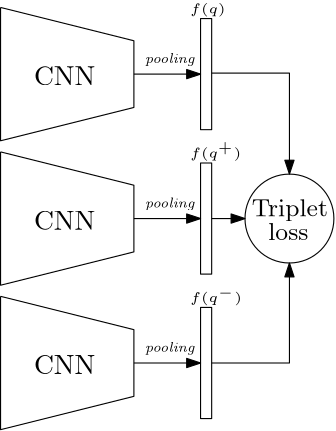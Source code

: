 <?xml version="1.0"?>
<!DOCTYPE ipe SYSTEM "ipe.dtd">
<ipe version="70206" creator="Ipe 7.2.7">
<info created="D:20180611165435" modified="D:20180611171058"/>
<ipestyle name="basic">
<symbol name="arrow/arc(spx)">
<path stroke="sym-stroke" fill="sym-stroke" pen="sym-pen">
0 0 m
-1 0.333 l
-1 -0.333 l
h
</path>
</symbol>
<symbol name="arrow/farc(spx)">
<path stroke="sym-stroke" fill="white" pen="sym-pen">
0 0 m
-1 0.333 l
-1 -0.333 l
h
</path>
</symbol>
<symbol name="arrow/ptarc(spx)">
<path stroke="sym-stroke" fill="sym-stroke" pen="sym-pen">
0 0 m
-1 0.333 l
-0.8 0 l
-1 -0.333 l
h
</path>
</symbol>
<symbol name="arrow/fptarc(spx)">
<path stroke="sym-stroke" fill="white" pen="sym-pen">
0 0 m
-1 0.333 l
-0.8 0 l
-1 -0.333 l
h
</path>
</symbol>
<symbol name="mark/circle(sx)" transformations="translations">
<path fill="sym-stroke">
0.6 0 0 0.6 0 0 e
0.4 0 0 0.4 0 0 e
</path>
</symbol>
<symbol name="mark/disk(sx)" transformations="translations">
<path fill="sym-stroke">
0.6 0 0 0.6 0 0 e
</path>
</symbol>
<symbol name="mark/fdisk(sfx)" transformations="translations">
<group>
<path fill="sym-fill">
0.5 0 0 0.5 0 0 e
</path>
<path fill="sym-stroke" fillrule="eofill">
0.6 0 0 0.6 0 0 e
0.4 0 0 0.4 0 0 e
</path>
</group>
</symbol>
<symbol name="mark/box(sx)" transformations="translations">
<path fill="sym-stroke" fillrule="eofill">
-0.6 -0.6 m
0.6 -0.6 l
0.6 0.6 l
-0.6 0.6 l
h
-0.4 -0.4 m
0.4 -0.4 l
0.4 0.4 l
-0.4 0.4 l
h
</path>
</symbol>
<symbol name="mark/square(sx)" transformations="translations">
<path fill="sym-stroke">
-0.6 -0.6 m
0.6 -0.6 l
0.6 0.6 l
-0.6 0.6 l
h
</path>
</symbol>
<symbol name="mark/fsquare(sfx)" transformations="translations">
<group>
<path fill="sym-fill">
-0.5 -0.5 m
0.5 -0.5 l
0.5 0.5 l
-0.5 0.5 l
h
</path>
<path fill="sym-stroke" fillrule="eofill">
-0.6 -0.6 m
0.6 -0.6 l
0.6 0.6 l
-0.6 0.6 l
h
-0.4 -0.4 m
0.4 -0.4 l
0.4 0.4 l
-0.4 0.4 l
h
</path>
</group>
</symbol>
<symbol name="mark/cross(sx)" transformations="translations">
<group>
<path fill="sym-stroke">
-0.43 -0.57 m
0.57 0.43 l
0.43 0.57 l
-0.57 -0.43 l
h
</path>
<path fill="sym-stroke">
-0.43 0.57 m
0.57 -0.43 l
0.43 -0.57 l
-0.57 0.43 l
h
</path>
</group>
</symbol>
<symbol name="arrow/fnormal(spx)">
<path stroke="sym-stroke" fill="white" pen="sym-pen">
0 0 m
-1 0.333 l
-1 -0.333 l
h
</path>
</symbol>
<symbol name="arrow/pointed(spx)">
<path stroke="sym-stroke" fill="sym-stroke" pen="sym-pen">
0 0 m
-1 0.333 l
-0.8 0 l
-1 -0.333 l
h
</path>
</symbol>
<symbol name="arrow/fpointed(spx)">
<path stroke="sym-stroke" fill="white" pen="sym-pen">
0 0 m
-1 0.333 l
-0.8 0 l
-1 -0.333 l
h
</path>
</symbol>
<symbol name="arrow/linear(spx)">
<path stroke="sym-stroke" pen="sym-pen">
-1 0.333 m
0 0 l
-1 -0.333 l
</path>
</symbol>
<symbol name="arrow/fdouble(spx)">
<path stroke="sym-stroke" fill="white" pen="sym-pen">
0 0 m
-1 0.333 l
-1 -0.333 l
h
-1 0 m
-2 0.333 l
-2 -0.333 l
h
</path>
</symbol>
<symbol name="arrow/double(spx)">
<path stroke="sym-stroke" fill="sym-stroke" pen="sym-pen">
0 0 m
-1 0.333 l
-1 -0.333 l
h
-1 0 m
-2 0.333 l
-2 -0.333 l
h
</path>
</symbol>
<pen name="heavier" value="0.8"/>
<pen name="fat" value="1.2"/>
<pen name="ultrafat" value="2"/>
<symbolsize name="large" value="5"/>
<symbolsize name="small" value="2"/>
<symbolsize name="tiny" value="1.1"/>
<arrowsize name="large" value="10"/>
<arrowsize name="small" value="5"/>
<arrowsize name="tiny" value="3"/>
<color name="red" value="1 0 0"/>
<color name="green" value="0 1 0"/>
<color name="blue" value="0 0 1"/>
<color name="yellow" value="1 1 0"/>
<color name="orange" value="1 0.647 0"/>
<color name="gold" value="1 0.843 0"/>
<color name="purple" value="0.627 0.125 0.941"/>
<color name="gray" value="0.745"/>
<color name="brown" value="0.647 0.165 0.165"/>
<color name="navy" value="0 0 0.502"/>
<color name="pink" value="1 0.753 0.796"/>
<color name="seagreen" value="0.18 0.545 0.341"/>
<color name="turquoise" value="0.251 0.878 0.816"/>
<color name="violet" value="0.933 0.51 0.933"/>
<color name="darkblue" value="0 0 0.545"/>
<color name="darkcyan" value="0 0.545 0.545"/>
<color name="darkgray" value="0.663"/>
<color name="darkgreen" value="0 0.392 0"/>
<color name="darkmagenta" value="0.545 0 0.545"/>
<color name="darkorange" value="1 0.549 0"/>
<color name="darkred" value="0.545 0 0"/>
<color name="lightblue" value="0.678 0.847 0.902"/>
<color name="lightcyan" value="0.878 1 1"/>
<color name="lightgray" value="0.827"/>
<color name="lightgreen" value="0.565 0.933 0.565"/>
<color name="lightyellow" value="1 1 0.878"/>
<dashstyle name="dashed" value="[4] 0"/>
<dashstyle name="dotted" value="[1 3] 0"/>
<dashstyle name="dash dotted" value="[4 2 1 2] 0"/>
<dashstyle name="dash dot dotted" value="[4 2 1 2 1 2] 0"/>
<textsize name="large" value="\large"/>
<textsize name="Large" value="\Large"/>
<textsize name="LARGE" value="\LARGE"/>
<textsize name="huge" value="\huge"/>
<textsize name="Huge" value="\Huge"/>
<textsize name="small" value="\small"/>
<textsize name="footnote" value="\footnotesize"/>
<textsize name="tiny" value="\tiny"/>
<textstyle name="center" begin="\begin{center}" end="\end{center}"/>
<textstyle name="itemize" begin="\begin{itemize}" end="\end{itemize}"/>
<textstyle name="item" begin="\begin{itemize}\item{}" end="\end{itemize}"/>
<gridsize name="4 pts" value="4"/>
<gridsize name="8 pts (~3 mm)" value="8"/>
<gridsize name="16 pts (~6 mm)" value="16"/>
<gridsize name="32 pts (~12 mm)" value="32"/>
<gridsize name="10 pts (~3.5 mm)" value="10"/>
<gridsize name="20 pts (~7 mm)" value="20"/>
<gridsize name="14 pts (~5 mm)" value="14"/>
<gridsize name="28 pts (~10 mm)" value="28"/>
<gridsize name="56 pts (~20 mm)" value="56"/>
<anglesize name="90 deg" value="90"/>
<anglesize name="60 deg" value="60"/>
<anglesize name="45 deg" value="45"/>
<anglesize name="30 deg" value="30"/>
<anglesize name="22.5 deg" value="22.5"/>
<opacity name="10%" value="0.1"/>
<opacity name="30%" value="0.3"/>
<opacity name="50%" value="0.5"/>
<opacity name="75%" value="0.75"/>
<tiling name="falling" angle="-60" step="4" width="1"/>
<tiling name="rising" angle="30" step="4" width="1"/>
</ipestyle>
<page>
<layer name="alpha"/>
<view layers="alpha" active="alpha"/>
<path layer="alpha" stroke="black">
64 800 m
64 752 l
112 764 l
112 788 l
64 800 l
64 800 l
</path>
<text matrix="1 0 0 1 0 -8" transformations="translations" pos="76 780" stroke="black" type="label" width="22.139" height="6.808" depth="0" valign="baseline">CNN</text>
<path matrix="1.5 0 0 1 -56 0" stroke="black" arrow="normal/small">
112 776 m
128 776 l
</path>
<path stroke="black">
136 796 m
136 756 l
140 756 l
140 796 l
h
</path>
<text matrix="1 0 0 1 0 -4" transformations="translations" pos="116 784" stroke="black" type="label" width="18.241" height="3.468" depth="0.96" valign="baseline">\textit{\tiny{pooling}}</text>
<text matrix="-0.364468 -0.931216 0.931216 -0.364468 -526 1201.58" transformations="translations" pos="136 760" stroke="black" type="label" width="12.853" height="3.741" depth="1.24" valign="baseline" size="tiny" style="math">f(q)</text>
<path matrix="1 0 0 1 0 -52" stroke="black">
64 800 m
64 752 l
112 764 l
112 788 l
64 800 l
64 800 l
</path>
<text matrix="1 0 0 1 0 -60" transformations="translations" pos="76 780" stroke="black" type="label" width="22.139" height="6.808" depth="0" valign="baseline">CNN</text>
<path matrix="1.5 0 0 1 -56 -52" stroke="black" arrow="normal/small">
112 776 m
128 776 l
</path>
<path matrix="1 0 0 1 0 -52" stroke="black">
136 796 m
136 756 l
140 756 l
140 796 l
h
</path>
<text matrix="1 0 0 1 0 -56" transformations="translations" pos="116 784" stroke="black" type="label" width="18.241" height="3.468" depth="0.96" valign="baseline">\textit{\tiny{pooling}}</text>
<text matrix="-0.364468 -0.931216 0.931216 -0.364468 -526 1149.58" transformations="translations" pos="136 760" stroke="black" type="label" width="18.471" height="5.336" depth="1.24" valign="baseline" size="tiny" style="math">f(q^+)</text>
<path matrix="1 0 0 1 0 -104" stroke="black">
64 800 m
64 752 l
112 764 l
112 788 l
64 800 l
64 800 l
</path>
<text matrix="1 0 0 1 0 -112" transformations="translations" pos="76 780" stroke="black" type="label" width="22.139" height="6.808" depth="0" valign="baseline">CNN</text>
<path matrix="1.5 0 0 1 -56 -104" stroke="black" arrow="normal/small">
112 776 m
128 776 l
</path>
<path matrix="1 0 0 1 0 -104" stroke="black">
136 796 m
136 756 l
140 756 l
140 796 l
h
</path>
<text matrix="1 0 0 1 0 -108" transformations="translations" pos="116 784" stroke="black" type="label" width="18.241" height="3.468" depth="0.96" valign="baseline">\textit{\tiny{pooling}}</text>
<text matrix="-0.364468 -0.931216 0.931216 -0.364468 -526 1097.58" transformations="translations" pos="136 760" stroke="black" type="label" width="18.748" height="5.336" depth="1.24" valign="baseline" size="tiny" style="math">f(q^{-})</text>
<path matrix="1 0 0 1 -24 0" stroke="black">
16 0 0 16 192 724 e
</path>
<text matrix="1 0 0 1 -29.5688 -3.1443" transformations="translations" pos="184 728" stroke="black" type="label" width="27.414" height="6.23" depth="1.74" valign="baseline">\small{Triplet}</text>
<text matrix="1 0 0 1 -23.6264 -3.76231" transformations="translations" pos="184 720" stroke="black" type="label" width="14.437" height="6.227" depth="0" valign="baseline">\small{loss}</text>
<path matrix="0.333333 0 0 1 93.3333 0" stroke="black" arrow="normal/small">
140 724 m
176 724 l
</path>
<path matrix="0.538462 0 0 1 64.6154 0" stroke="black" arrow="normal/small">
140 672 m
192 672 l
192 708 l
</path>
<path matrix="0.538462 0 0 1.0102 64.6154 -7.55102" stroke="black" arrow="normal/small">
140 776 m
192 776 l
192 740 l
</path>
</page>
</ipe>
